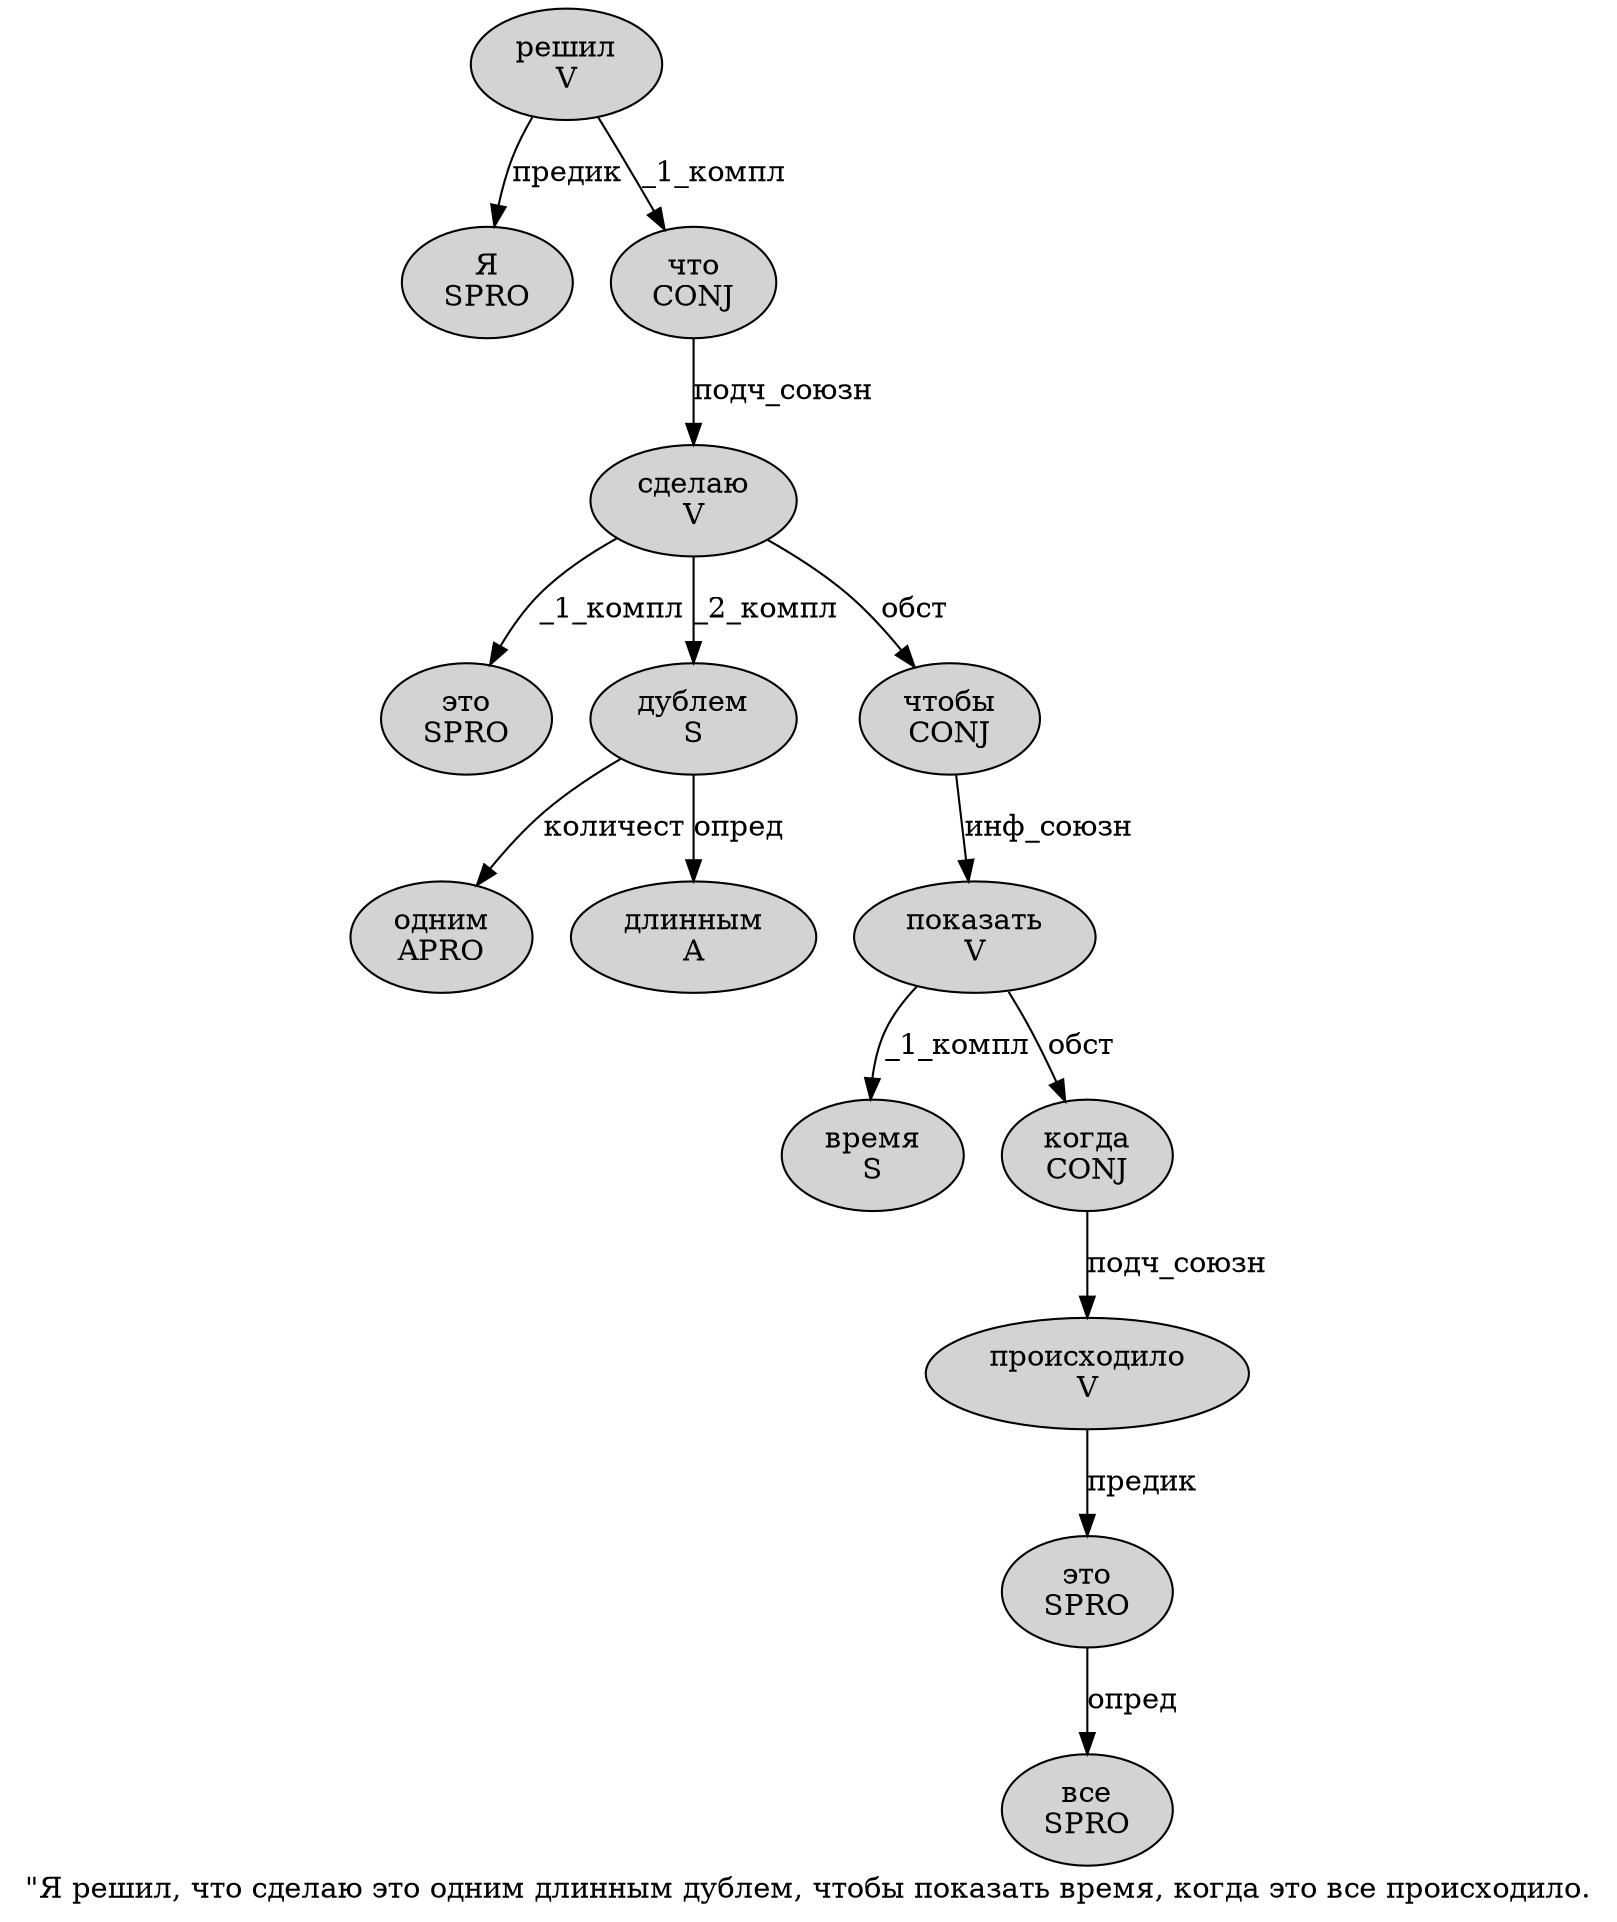 digraph SENTENCE_1730 {
	graph [label="\"Я решил, что сделаю это одним длинным дублем, чтобы показать время, когда это все происходило."]
	node [style=filled]
		1 [label="Я
SPRO" color="" fillcolor=lightgray penwidth=1 shape=ellipse]
		2 [label="решил
V" color="" fillcolor=lightgray penwidth=1 shape=ellipse]
		4 [label="что
CONJ" color="" fillcolor=lightgray penwidth=1 shape=ellipse]
		5 [label="сделаю
V" color="" fillcolor=lightgray penwidth=1 shape=ellipse]
		6 [label="это
SPRO" color="" fillcolor=lightgray penwidth=1 shape=ellipse]
		7 [label="одним
APRO" color="" fillcolor=lightgray penwidth=1 shape=ellipse]
		8 [label="длинным
A" color="" fillcolor=lightgray penwidth=1 shape=ellipse]
		9 [label="дублем
S" color="" fillcolor=lightgray penwidth=1 shape=ellipse]
		11 [label="чтобы
CONJ" color="" fillcolor=lightgray penwidth=1 shape=ellipse]
		12 [label="показать
V" color="" fillcolor=lightgray penwidth=1 shape=ellipse]
		13 [label="время
S" color="" fillcolor=lightgray penwidth=1 shape=ellipse]
		15 [label="когда
CONJ" color="" fillcolor=lightgray penwidth=1 shape=ellipse]
		16 [label="это
SPRO" color="" fillcolor=lightgray penwidth=1 shape=ellipse]
		17 [label="все
SPRO" color="" fillcolor=lightgray penwidth=1 shape=ellipse]
		18 [label="происходило
V" color="" fillcolor=lightgray penwidth=1 shape=ellipse]
			4 -> 5 [label="подч_союзн"]
			9 -> 7 [label="количест"]
			9 -> 8 [label="опред"]
			12 -> 13 [label="_1_компл"]
			12 -> 15 [label="обст"]
			15 -> 18 [label="подч_союзн"]
			2 -> 1 [label="предик"]
			2 -> 4 [label="_1_компл"]
			18 -> 16 [label="предик"]
			16 -> 17 [label="опред"]
			11 -> 12 [label="инф_союзн"]
			5 -> 6 [label="_1_компл"]
			5 -> 9 [label="_2_компл"]
			5 -> 11 [label="обст"]
}